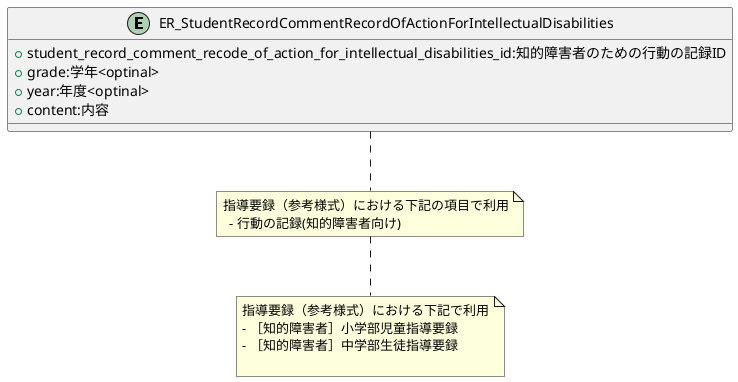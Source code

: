 @startuml

entity "ER_StudentRecordCommentRecordOfActionForIntellectualDisabilities"{
    + student_record_comment_recode_of_action_for_intellectual_disabilities_id:知的障害者のための行動の記録ID
    + grade:学年<optinal>
    + year:年度<optinal>
    + content:内容
}

note bottom
指導要録（参考様式）における下記の項目で利用
  - 行動の記録(知的障害者向け)
end note

note bottom
指導要録（参考様式）における下記で利用
- ［知的障害者］小学部児童指導要録
- ［知的障害者］中学部生徒指導要録

end note

@enduml